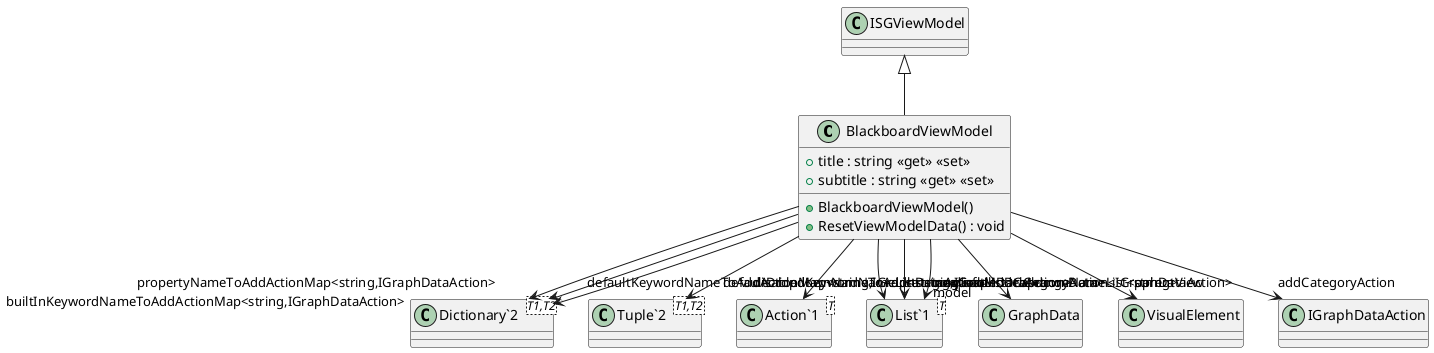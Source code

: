 @startuml
class BlackboardViewModel {
    + title : string <<get>> <<set>>
    + subtitle : string <<get>> <<set>>
    + BlackboardViewModel()
    + ResetViewModelData() : void
}
class "Dictionary`2"<T1,T2> {
}
class "Tuple`2"<T1,T2> {
}
class "Action`1"<T> {
}
class "List`1"<T> {
}
ISGViewModel <|-- BlackboardViewModel
BlackboardViewModel --> "model" GraphData
BlackboardViewModel --> "parentView" VisualElement
BlackboardViewModel --> "propertyNameToAddActionMap<string,IGraphDataAction>" "Dictionary`2"
BlackboardViewModel --> "defaultKeywordNameToAddActionMap<string,IGraphDataAction>" "Dictionary`2"
BlackboardViewModel --> "builtInKeywordNameToAddActionMap<string,IGraphDataAction>" "Dictionary`2"
BlackboardViewModel --> "defaultDropdownNameToAdd<string,IGraphDataAction>" "Tuple`2"
BlackboardViewModel --> "addCategoryAction" IGraphDataAction
BlackboardViewModel --> "requestModelChangeAction<IGraphDataAction>" "Action`1"
BlackboardViewModel --> "categoryInfoList<CategoryData>" "List`1"
BlackboardViewModel --> "disabledKeywordNameList<string>" "List`1"
BlackboardViewModel --> "disabledDropdownNameList<string>" "List`1"
@enduml
